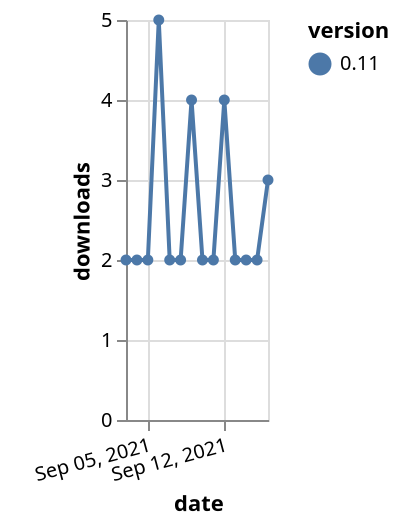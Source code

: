{"$schema": "https://vega.github.io/schema/vega-lite/v5.json", "description": "A simple bar chart with embedded data.", "data": {"values": [{"date": "2021-09-03", "total": 3650, "delta": 2, "version": "0.11"}, {"date": "2021-09-04", "total": 3652, "delta": 2, "version": "0.11"}, {"date": "2021-09-05", "total": 3654, "delta": 2, "version": "0.11"}, {"date": "2021-09-06", "total": 3659, "delta": 5, "version": "0.11"}, {"date": "2021-09-07", "total": 3661, "delta": 2, "version": "0.11"}, {"date": "2021-09-08", "total": 3663, "delta": 2, "version": "0.11"}, {"date": "2021-09-09", "total": 3667, "delta": 4, "version": "0.11"}, {"date": "2021-09-10", "total": 3669, "delta": 2, "version": "0.11"}, {"date": "2021-09-11", "total": 3671, "delta": 2, "version": "0.11"}, {"date": "2021-09-12", "total": 3675, "delta": 4, "version": "0.11"}, {"date": "2021-09-13", "total": 3677, "delta": 2, "version": "0.11"}, {"date": "2021-09-14", "total": 3679, "delta": 2, "version": "0.11"}, {"date": "2021-09-15", "total": 3681, "delta": 2, "version": "0.11"}, {"date": "2021-09-16", "total": 3684, "delta": 3, "version": "0.11"}]}, "width": "container", "mark": {"type": "line", "point": {"filled": true}}, "encoding": {"x": {"field": "date", "type": "temporal", "timeUnit": "yearmonthdate", "title": "date", "axis": {"labelAngle": -15}}, "y": {"field": "delta", "type": "quantitative", "title": "downloads"}, "color": {"field": "version", "type": "nominal"}, "tooltip": {"field": "delta"}}}